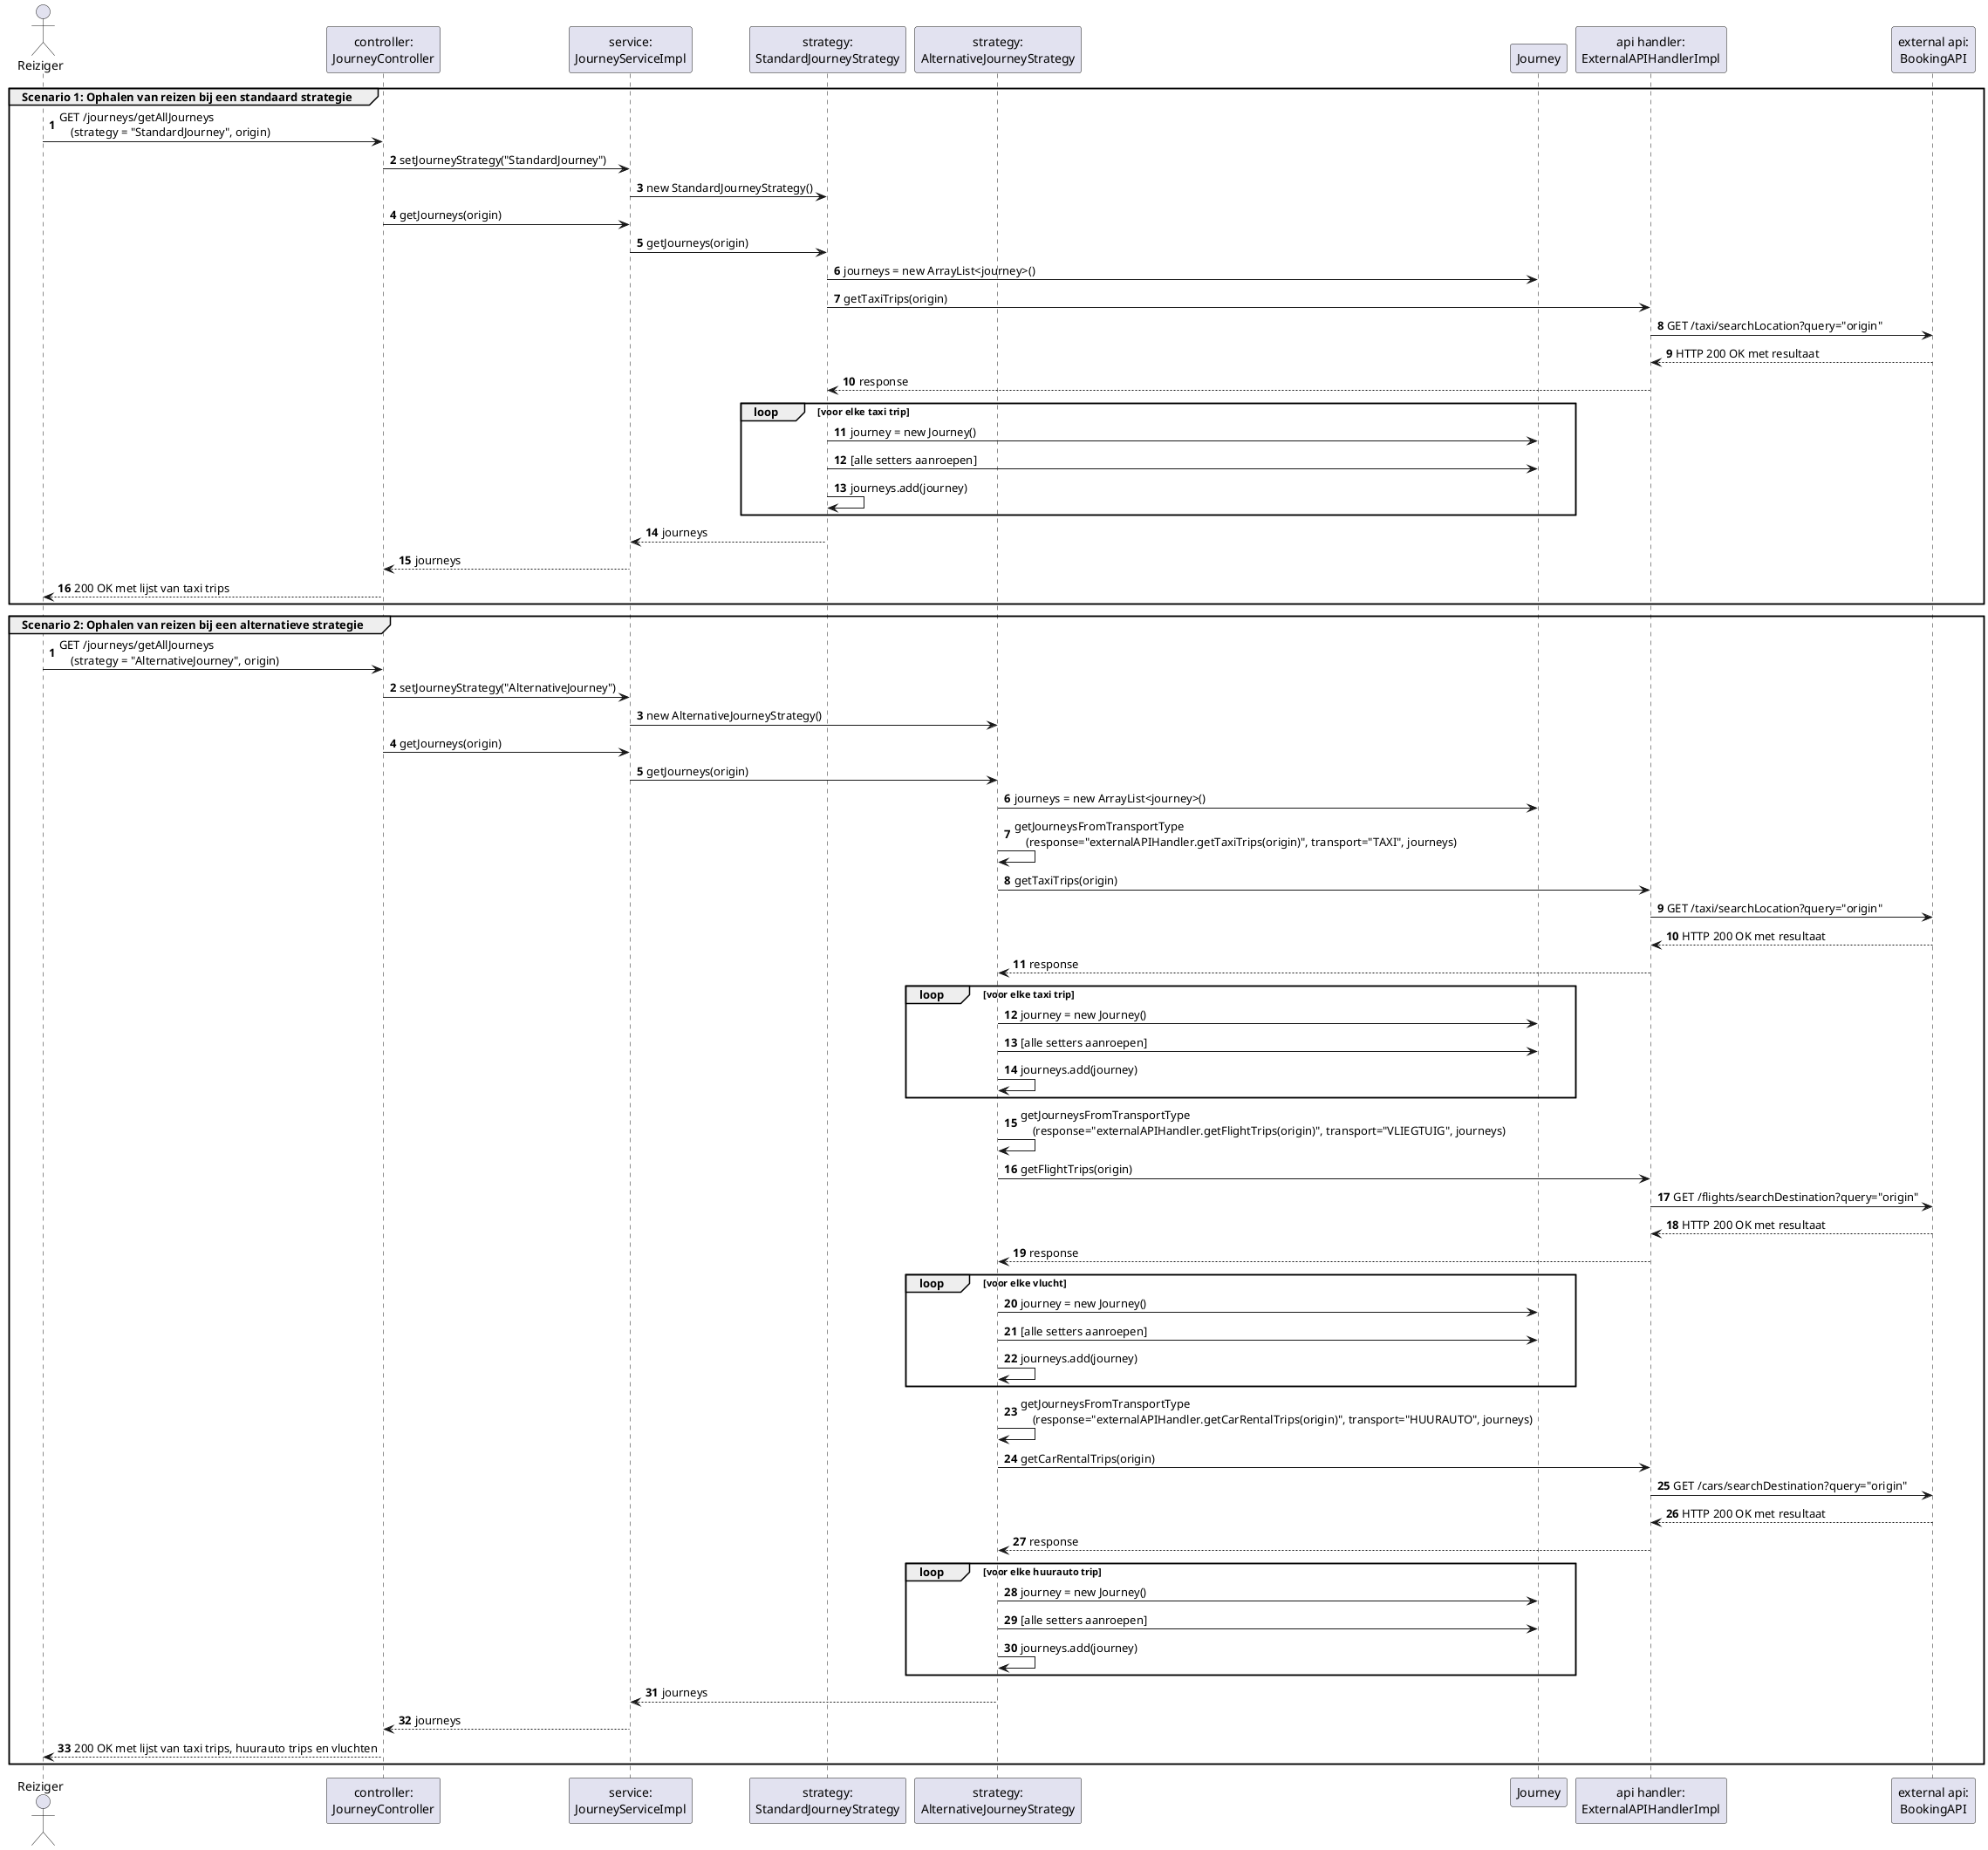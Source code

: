 @startuml

actor Reiziger

autonumber

participant controller as "controller:\nJourneyController"
participant service as "service:\nJourneyServiceImpl"
participant stanstrategy as "strategy:\nStandardJourneyStrategy"
participant altstrategy as "strategy:\nAlternativeJourneyStrategy"
participant journey as "Journey"
participant api as "api handler:\nExternalAPIHandlerImpl"
participant booking as "external api:\nBookingAPI"

group Scenario 1: Ophalen van reizen bij een standaard strategie
Reiziger -> controller: GET /journeys/getAllJourneys\n\
    (strategy = "StandardJourney", origin)

'Selecteren van de strategie
controller -> service: setJourneyStrategy("StandardJourney")
service -> stanstrategy: new StandardJourneyStrategy()

'Verkrijgen van de reizen
controller -> service: getJourneys(origin)
service -> stanstrategy: getJourneys(origin)

stanstrategy -> journey: journeys = new ArrayList<journey>()
stanstrategy -> api: getTaxiTrips(origin)
api -> booking: GET /taxi/searchLocation?query="origin"
booking --> api: HTTP 200 OK met resultaat
api --> stanstrategy: response
loop voor elke taxi trip
    stanstrategy -> journey: journey = new Journey()
    stanstrategy -> journey: [alle setters aanroepen]
    stanstrategy -> stanstrategy: journeys.add(journey)
end

stanstrategy --> service: journeys
service --> controller: journeys
controller --> Reiziger: 200 OK met lijst van taxi trips
end

autonumber

group Scenario 2: Ophalen van reizen bij een alternatieve strategie
Reiziger -> controller: GET /journeys/getAllJourneys\n\
    (strategy = "AlternativeJourney", origin)

'Selecteren van de strategie
controller -> service: setJourneyStrategy("AlternativeJourney")
service -> altstrategy: new AlternativeJourneyStrategy()

'Verkrijgen van de reizen
controller -> service: getJourneys(origin)
service -> altstrategy: getJourneys(origin)

altstrategy -> journey: journeys = new ArrayList<journey>()
altstrategy -> altstrategy: getJourneysFromTransportType\n\
    (response="externalAPIHandler.getTaxiTrips(origin)", transport="TAXI", journeys)
altstrategy -> api: getTaxiTrips(origin)
api -> booking: GET /taxi/searchLocation?query="origin"
booking --> api: HTTP 200 OK met resultaat
api --> altstrategy: response
loop voor elke taxi trip
    altstrategy -> journey: journey = new Journey()
    altstrategy -> journey: [alle setters aanroepen]
    altstrategy -> altstrategy: journeys.add(journey)
end

altstrategy -> altstrategy: getJourneysFromTransportType\n\
    (response="externalAPIHandler.getFlightTrips(origin)", transport="VLIEGTUIG", journeys)
altstrategy -> api: getFlightTrips(origin)
api -> booking: GET /flights/searchDestination?query="origin"
booking --> api: HTTP 200 OK met resultaat
api --> altstrategy: response
loop voor elke vlucht
    altstrategy -> journey: journey = new Journey()
    altstrategy -> journey: [alle setters aanroepen]
    altstrategy -> altstrategy: journeys.add(journey)
end

altstrategy -> altstrategy: getJourneysFromTransportType\n\
    (response="externalAPIHandler.getCarRentalTrips(origin)", transport="HUURAUTO", journeys)
altstrategy -> api: getCarRentalTrips(origin)
api -> booking: GET /cars/searchDestination?query="origin"
booking --> api: HTTP 200 OK met resultaat
api --> altstrategy: response
loop voor elke huurauto trip
    altstrategy -> journey: journey = new Journey()
    altstrategy -> journey: [alle setters aanroepen]
    altstrategy -> altstrategy: journeys.add(journey)
end

altstrategy --> service: journeys
service --> controller: journeys
controller --> Reiziger: 200 OK met lijst van taxi trips, huurauto trips en vluchten
end

@enduml